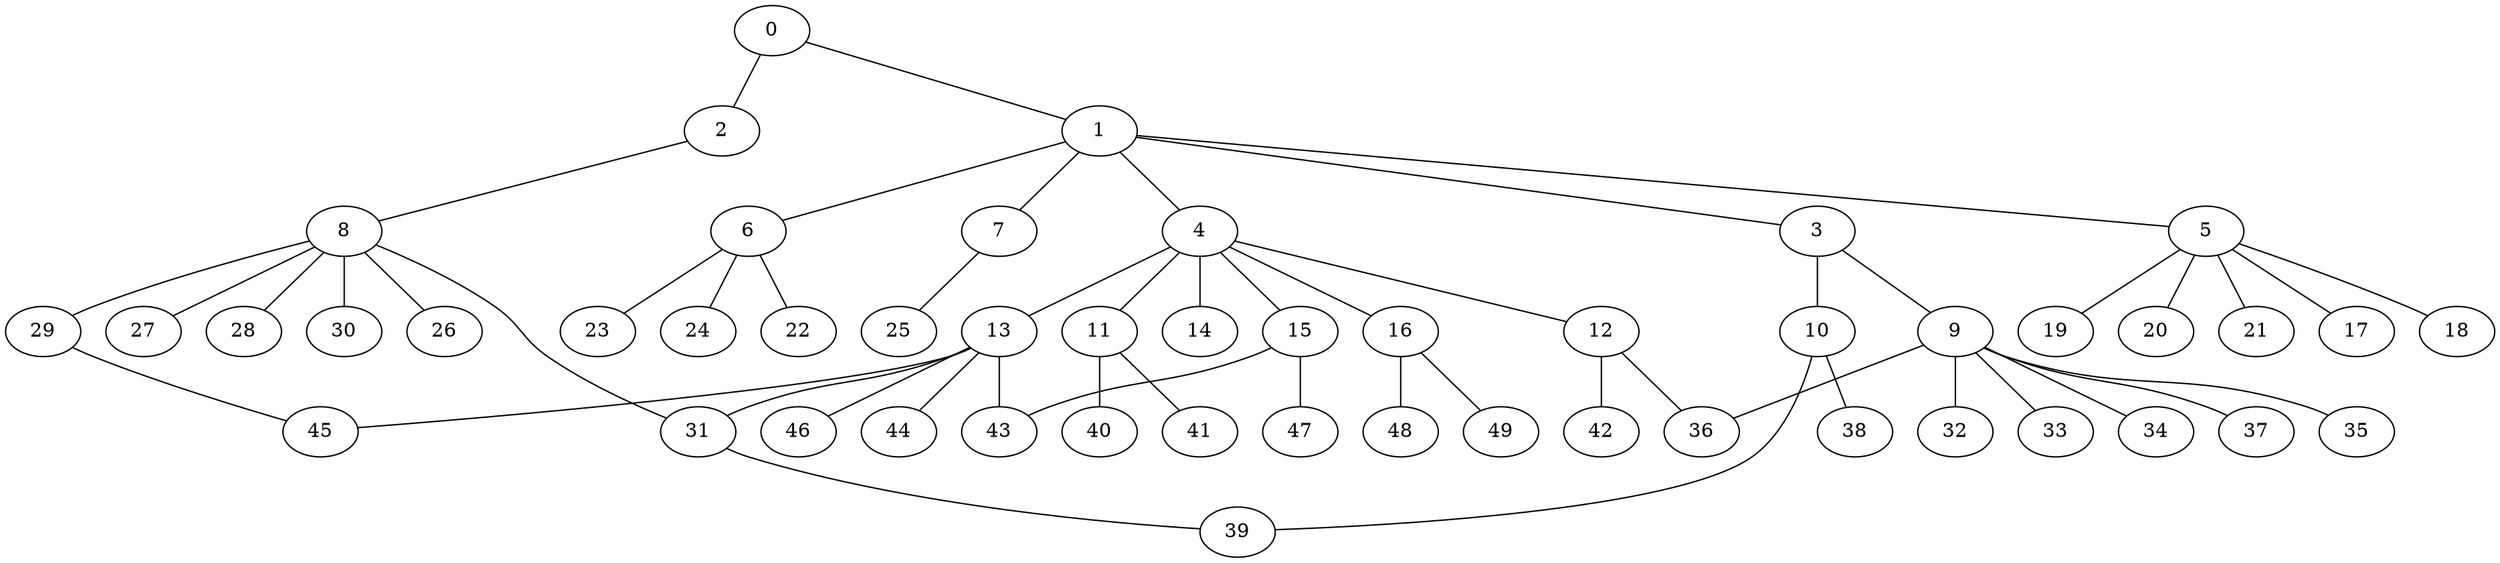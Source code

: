 
graph graphname {
    0 -- 1
0 -- 2
1 -- 3
1 -- 4
1 -- 5
1 -- 6
1 -- 7
2 -- 8
3 -- 10
3 -- 9
4 -- 11
4 -- 12
4 -- 13
4 -- 14
4 -- 15
4 -- 16
5 -- 17
5 -- 18
5 -- 19
5 -- 20
5 -- 21
6 -- 24
6 -- 22
6 -- 23
7 -- 25
8 -- 26
8 -- 27
8 -- 28
8 -- 29
8 -- 30
8 -- 31
9 -- 32
9 -- 33
9 -- 34
9 -- 36
9 -- 37
9 -- 35
10 -- 38
10 -- 39
11 -- 40
11 -- 41
12 -- 42
12 -- 36
13 -- 44
13 -- 43
13 -- 45
13 -- 46
13 -- 31
15 -- 47
15 -- 43
16 -- 48
16 -- 49
29 -- 45
31 -- 39

}

